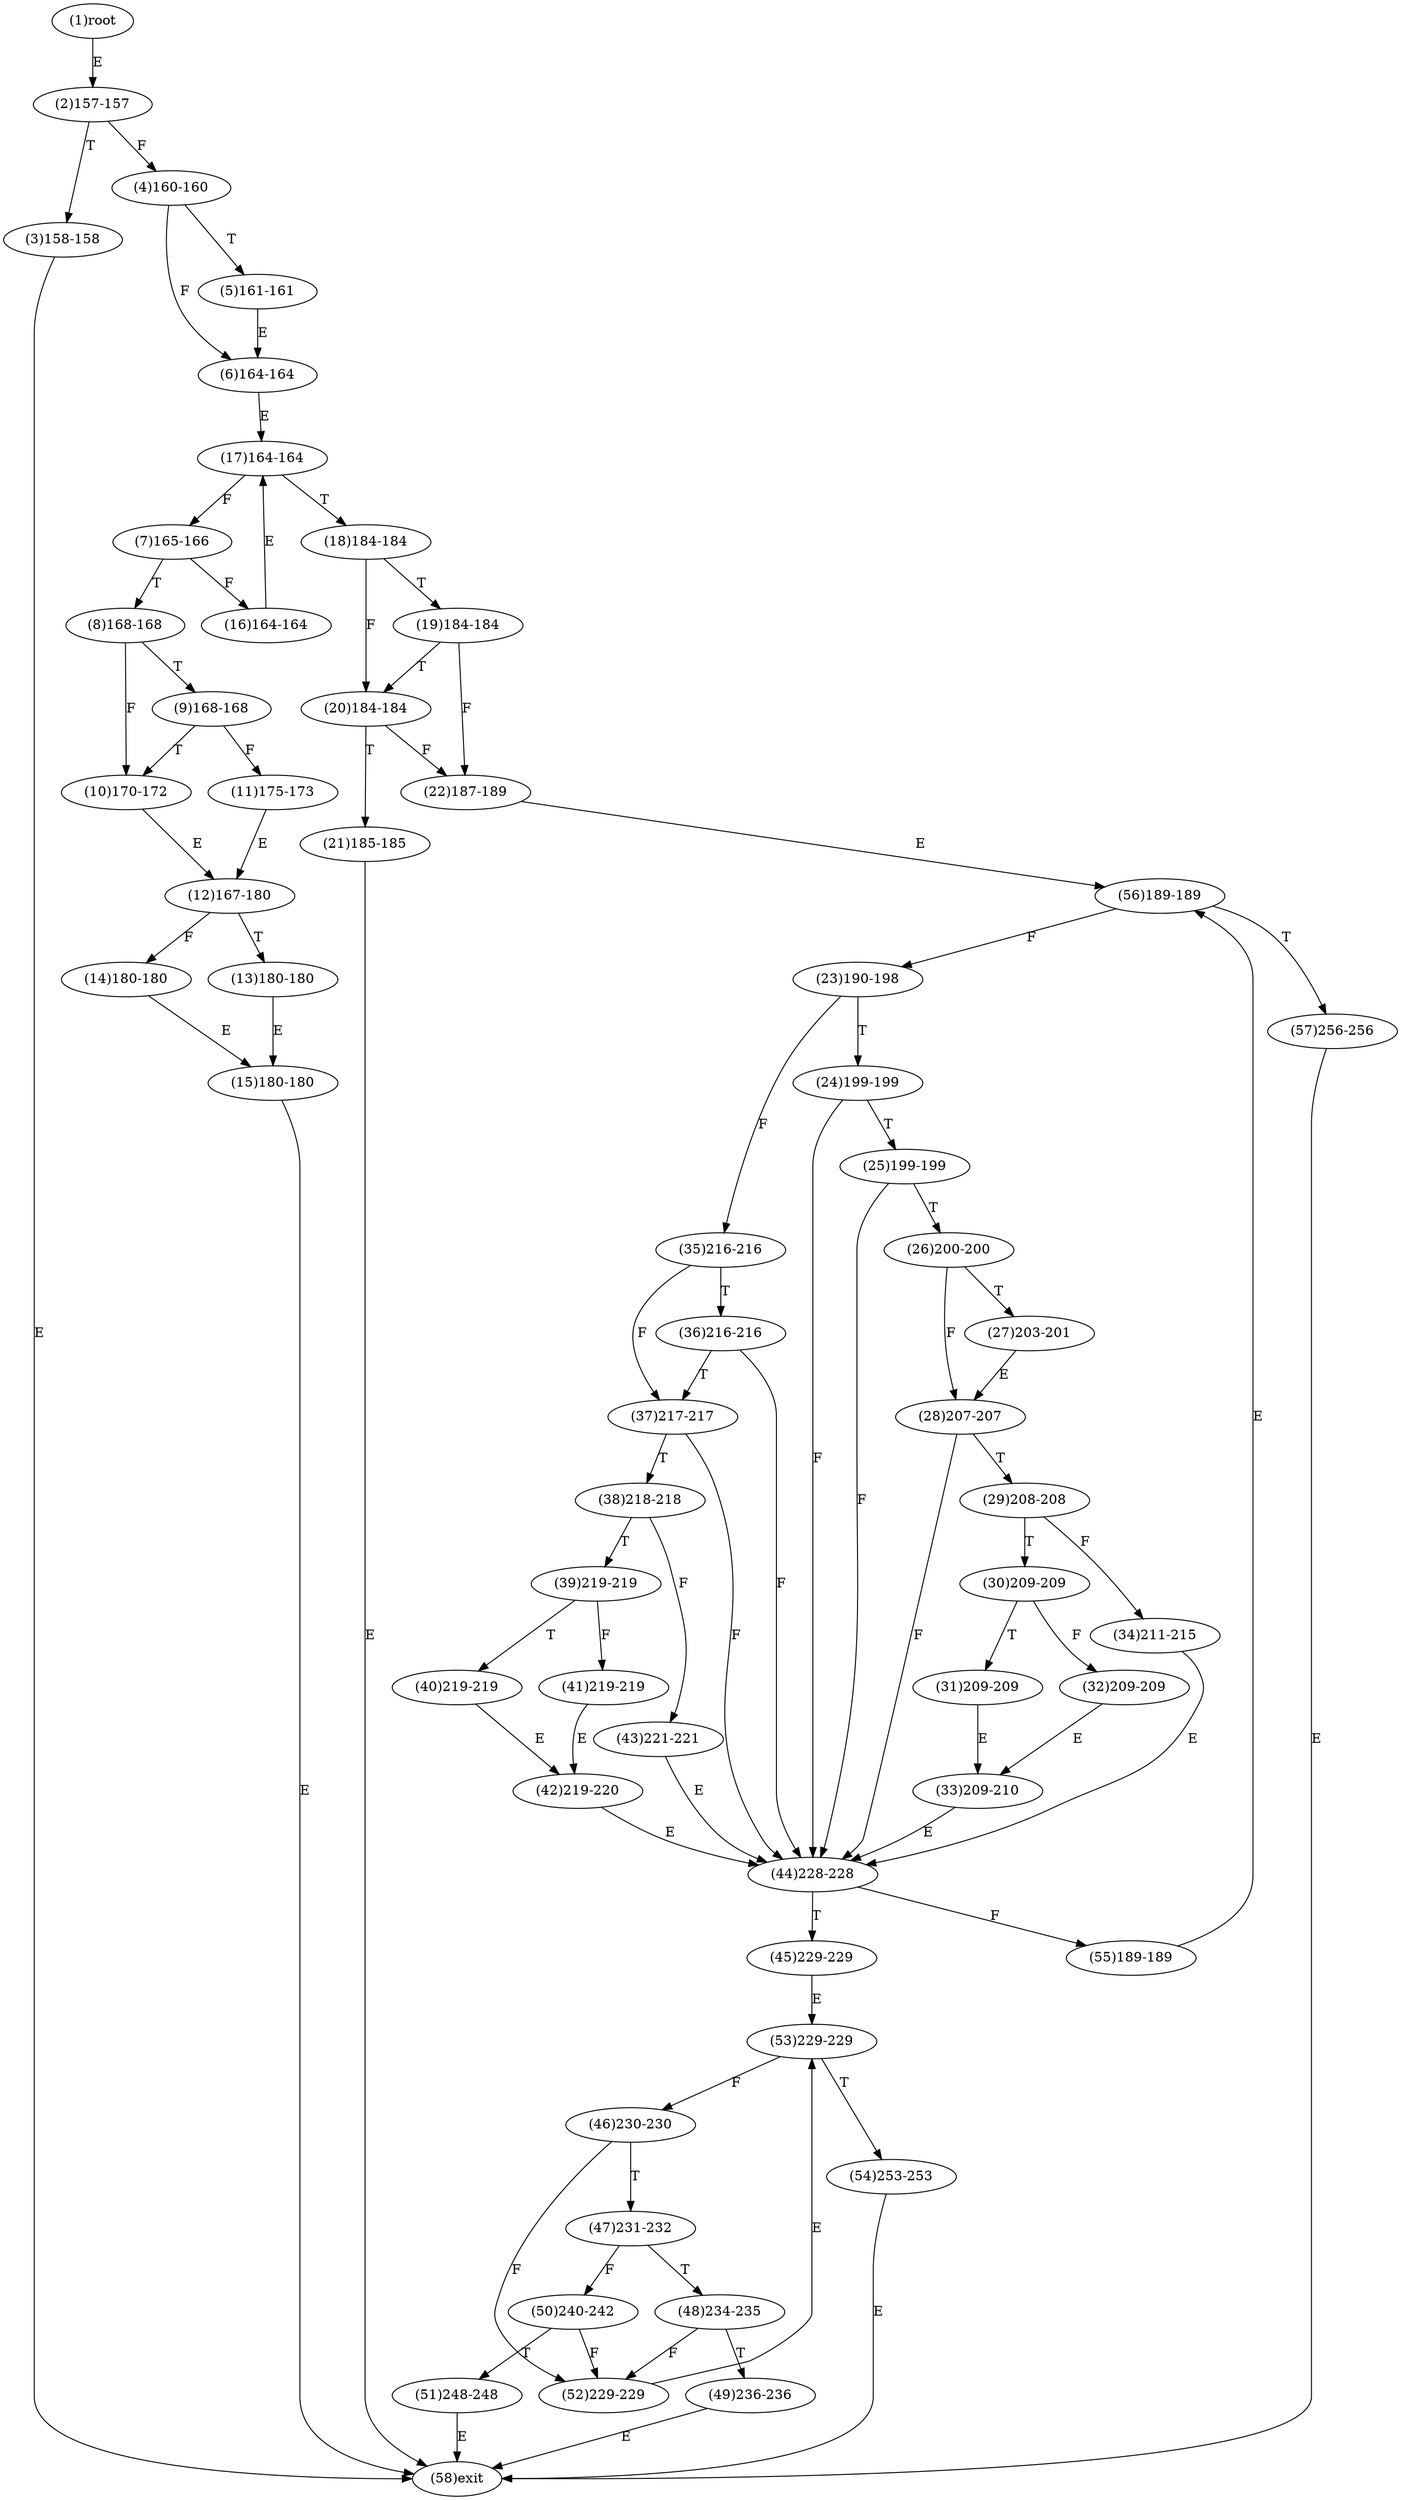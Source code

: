 digraph "" { 
1[ label="(1)root"];
2[ label="(2)157-157"];
3[ label="(3)158-158"];
4[ label="(4)160-160"];
5[ label="(5)161-161"];
6[ label="(6)164-164"];
7[ label="(7)165-166"];
8[ label="(8)168-168"];
9[ label="(9)168-168"];
10[ label="(10)170-172"];
11[ label="(11)175-173"];
12[ label="(12)167-180"];
13[ label="(13)180-180"];
14[ label="(14)180-180"];
15[ label="(15)180-180"];
17[ label="(17)164-164"];
16[ label="(16)164-164"];
19[ label="(19)184-184"];
18[ label="(18)184-184"];
21[ label="(21)185-185"];
20[ label="(20)184-184"];
23[ label="(23)190-198"];
22[ label="(22)187-189"];
25[ label="(25)199-199"];
24[ label="(24)199-199"];
27[ label="(27)203-201"];
26[ label="(26)200-200"];
29[ label="(29)208-208"];
28[ label="(28)207-207"];
31[ label="(31)209-209"];
30[ label="(30)209-209"];
34[ label="(34)211-215"];
35[ label="(35)216-216"];
32[ label="(32)209-209"];
33[ label="(33)209-210"];
38[ label="(38)218-218"];
39[ label="(39)219-219"];
36[ label="(36)216-216"];
37[ label="(37)217-217"];
42[ label="(42)219-220"];
43[ label="(43)221-221"];
40[ label="(40)219-219"];
41[ label="(41)219-219"];
46[ label="(46)230-230"];
47[ label="(47)231-232"];
44[ label="(44)228-228"];
45[ label="(45)229-229"];
51[ label="(51)248-248"];
50[ label="(50)240-242"];
49[ label="(49)236-236"];
48[ label="(48)234-235"];
55[ label="(55)189-189"];
54[ label="(54)253-253"];
53[ label="(53)229-229"];
52[ label="(52)229-229"];
58[ label="(58)exit"];
57[ label="(57)256-256"];
56[ label="(56)189-189"];
1->2[ label="E"];
2->4[ label="F"];
2->3[ label="T"];
3->58[ label="E"];
4->6[ label="F"];
4->5[ label="T"];
5->6[ label="E"];
6->17[ label="E"];
7->16[ label="F"];
7->8[ label="T"];
8->10[ label="F"];
8->9[ label="T"];
9->11[ label="F"];
9->10[ label="T"];
10->12[ label="E"];
11->12[ label="E"];
12->14[ label="F"];
12->13[ label="T"];
13->15[ label="E"];
14->15[ label="E"];
15->58[ label="E"];
16->17[ label="E"];
17->7[ label="F"];
17->18[ label="T"];
18->20[ label="F"];
18->19[ label="T"];
19->22[ label="F"];
19->20[ label="T"];
20->22[ label="F"];
20->21[ label="T"];
21->58[ label="E"];
22->56[ label="E"];
23->35[ label="F"];
23->24[ label="T"];
24->44[ label="F"];
24->25[ label="T"];
25->44[ label="F"];
25->26[ label="T"];
26->28[ label="F"];
26->27[ label="T"];
27->28[ label="E"];
28->44[ label="F"];
28->29[ label="T"];
29->34[ label="F"];
29->30[ label="T"];
30->32[ label="F"];
30->31[ label="T"];
31->33[ label="E"];
32->33[ label="E"];
33->44[ label="E"];
34->44[ label="E"];
35->37[ label="F"];
35->36[ label="T"];
36->44[ label="F"];
36->37[ label="T"];
37->44[ label="F"];
37->38[ label="T"];
38->43[ label="F"];
38->39[ label="T"];
39->41[ label="F"];
39->40[ label="T"];
40->42[ label="E"];
41->42[ label="E"];
42->44[ label="E"];
43->44[ label="E"];
44->55[ label="F"];
44->45[ label="T"];
45->53[ label="E"];
46->52[ label="F"];
46->47[ label="T"];
47->50[ label="F"];
47->48[ label="T"];
48->52[ label="F"];
48->49[ label="T"];
49->58[ label="E"];
50->52[ label="F"];
50->51[ label="T"];
51->58[ label="E"];
52->53[ label="E"];
53->46[ label="F"];
53->54[ label="T"];
54->58[ label="E"];
55->56[ label="E"];
56->23[ label="F"];
56->57[ label="T"];
57->58[ label="E"];
}